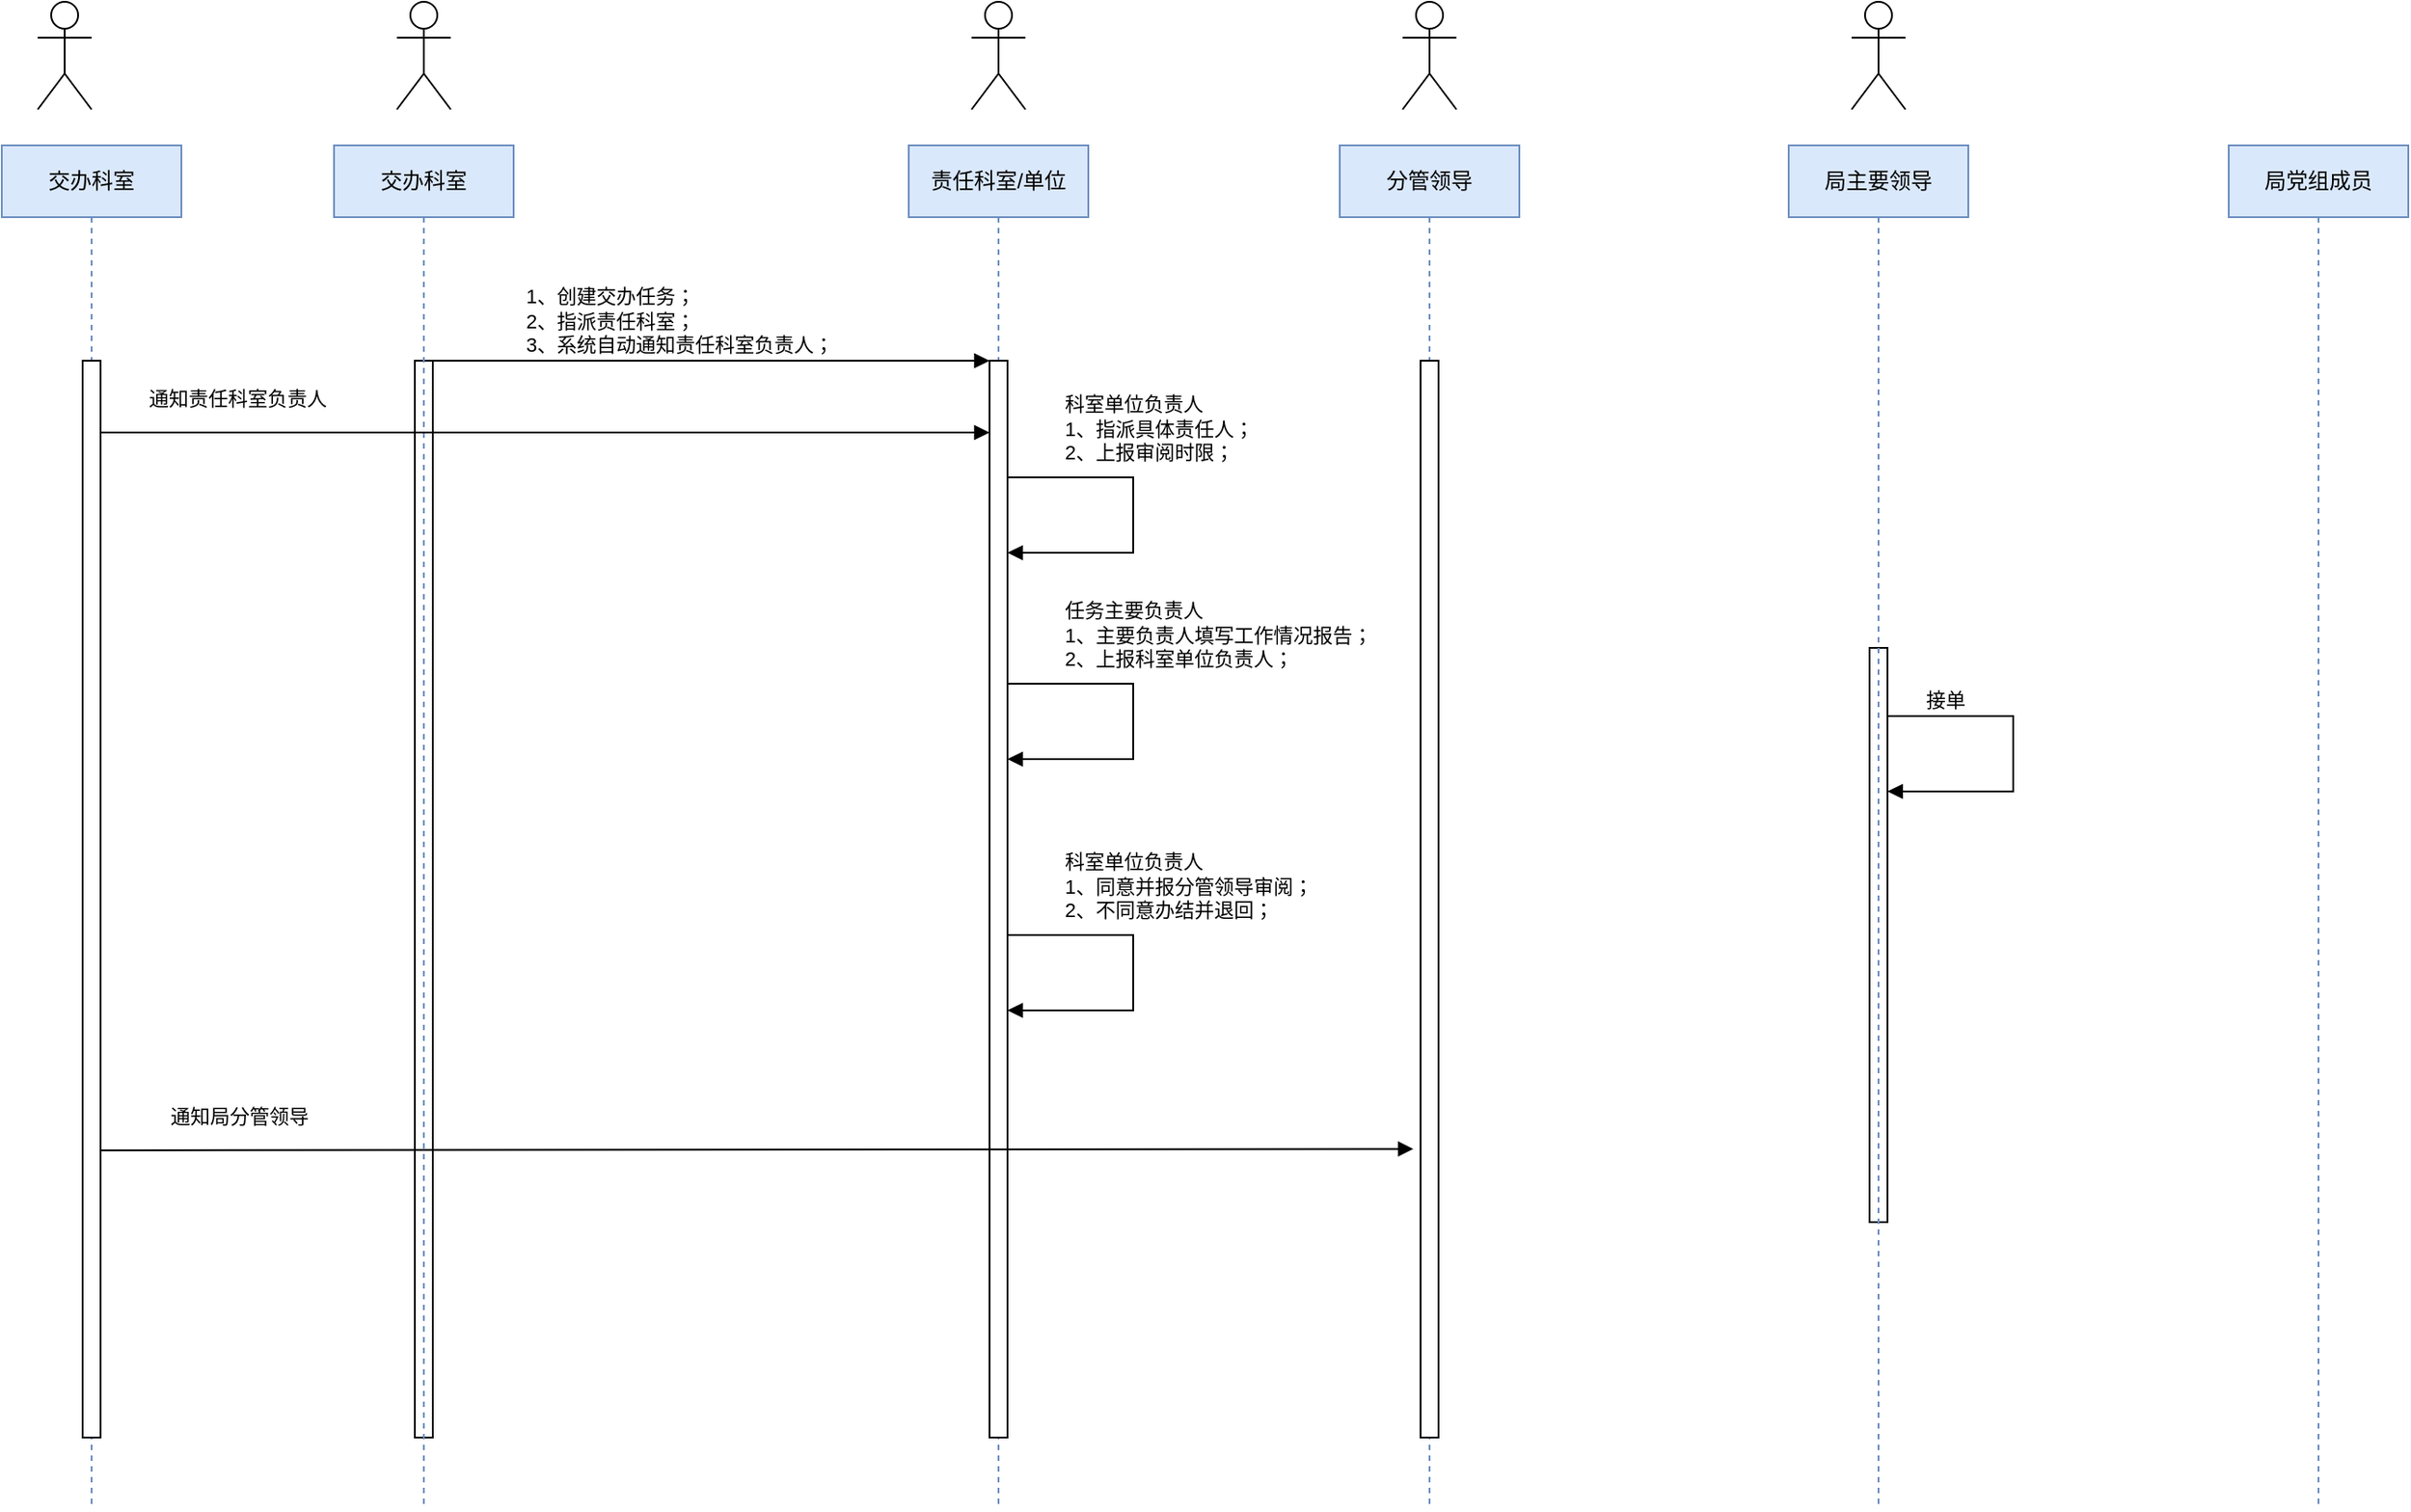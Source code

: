 <mxfile version="16.2.4" type="github">
  <diagram id="prtHgNgQTEPvFCAcTncT" name="Page-1">
    <mxGraphModel dx="2249" dy="794" grid="1" gridSize="10" guides="1" tooltips="1" connect="1" arrows="1" fold="1" page="1" pageScale="1" pageWidth="827" pageHeight="1169" math="0" shadow="0">
      <root>
        <mxCell id="0" />
        <mxCell id="1" parent="0" />
        <mxCell id="8me5k0RuEljqpgm1LnXD-55" value="&lt;span&gt;责任科室/单位&lt;/span&gt;" style="shape=umlLifeline;perimeter=lifelinePerimeter;whiteSpace=wrap;html=1;container=1;collapsible=0;recursiveResize=0;outlineConnect=0;fillColor=#dae8fc;strokeColor=#6c8ebf;" parent="1" vertex="1">
          <mxGeometry x="-15" y="400" width="100" height="760" as="geometry" />
        </mxCell>
        <mxCell id="8me5k0RuEljqpgm1LnXD-1" value="" style="shape=umlActor;verticalLabelPosition=bottom;verticalAlign=top;html=1;" parent="1" vertex="1">
          <mxGeometry x="20" y="320" width="30" height="60" as="geometry" />
        </mxCell>
        <mxCell id="8me5k0RuEljqpgm1LnXD-2" value="" style="shape=umlActor;verticalLabelPosition=bottom;verticalAlign=top;html=1;" parent="1" vertex="1">
          <mxGeometry x="260" y="320" width="30" height="60" as="geometry" />
        </mxCell>
        <mxCell id="8me5k0RuEljqpgm1LnXD-5" value="" style="shape=umlActor;verticalLabelPosition=bottom;verticalAlign=top;html=1;" parent="1" vertex="1">
          <mxGeometry x="-300" y="320" width="30" height="60" as="geometry" />
        </mxCell>
        <mxCell id="8me5k0RuEljqpgm1LnXD-6" value="" style="shape=umlActor;verticalLabelPosition=bottom;verticalAlign=top;html=1;" parent="1" vertex="1">
          <mxGeometry x="510" y="320" width="30" height="60" as="geometry" />
        </mxCell>
        <mxCell id="8me5k0RuEljqpgm1LnXD-11" value="" style="html=1;points=[];perimeter=orthogonalPerimeter;" parent="1" vertex="1">
          <mxGeometry x="-290" y="520" width="10" height="600" as="geometry" />
        </mxCell>
        <mxCell id="8me5k0RuEljqpgm1LnXD-14" value="" style="html=1;points=[];perimeter=orthogonalPerimeter;" parent="1" vertex="1">
          <mxGeometry x="30" y="520" width="10" height="600" as="geometry" />
        </mxCell>
        <mxCell id="8me5k0RuEljqpgm1LnXD-15" value="&lt;div&gt;1、创建交办任务；&lt;/div&gt;2、指派责任科室；&lt;br&gt;3、系统自动通知责任科室负责人；" style="html=1;verticalAlign=bottom;endArrow=block;entryX=0;entryY=0;rounded=0;align=left;" parent="1" source="8me5k0RuEljqpgm1LnXD-11" target="8me5k0RuEljqpgm1LnXD-14" edge="1">
          <mxGeometry x="-0.677" relative="1" as="geometry">
            <mxPoint x="-40" y="520" as="sourcePoint" />
            <mxPoint as="offset" />
          </mxGeometry>
        </mxCell>
        <mxCell id="8me5k0RuEljqpgm1LnXD-44" value="" style="html=1;points=[];perimeter=orthogonalPerimeter;" parent="1" vertex="1">
          <mxGeometry x="520" y="680" width="10" height="320" as="geometry" />
        </mxCell>
        <mxCell id="8me5k0RuEljqpgm1LnXD-48" value="接单" style="html=1;verticalAlign=bottom;endArrow=block;rounded=0;" parent="1" source="8me5k0RuEljqpgm1LnXD-44" target="8me5k0RuEljqpgm1LnXD-44" edge="1">
          <mxGeometry x="-0.652" width="80" relative="1" as="geometry">
            <mxPoint x="530" y="1140" as="sourcePoint" />
            <mxPoint x="520" y="1159.78" as="targetPoint" />
            <Array as="points">
              <mxPoint x="600" y="718" />
              <mxPoint x="600" y="760" />
            </Array>
            <mxPoint as="offset" />
          </mxGeometry>
        </mxCell>
        <mxCell id="8me5k0RuEljqpgm1LnXD-51" value="交办科室" style="shape=umlLifeline;perimeter=lifelinePerimeter;whiteSpace=wrap;html=1;container=1;collapsible=0;recursiveResize=0;outlineConnect=0;fillColor=#dae8fc;strokeColor=#6c8ebf;" parent="1" vertex="1">
          <mxGeometry x="-335" y="400" width="100" height="760" as="geometry" />
        </mxCell>
        <mxCell id="WrnpuX-ZasRi4O7_Z498-3" value="&lt;div&gt;&lt;/div&gt;通知责任科室负责人" style="html=1;verticalAlign=bottom;endArrow=block;rounded=0;align=left;" edge="1" parent="8me5k0RuEljqpgm1LnXD-51">
          <mxGeometry x="-0.899" y="10" relative="1" as="geometry">
            <mxPoint x="-130" y="160" as="sourcePoint" />
            <mxPoint as="offset" />
            <mxPoint x="365" y="160" as="targetPoint" />
          </mxGeometry>
        </mxCell>
        <mxCell id="8me5k0RuEljqpgm1LnXD-59" value="&lt;span&gt;分管领导&lt;/span&gt;" style="shape=umlLifeline;perimeter=lifelinePerimeter;whiteSpace=wrap;html=1;container=1;collapsible=0;recursiveResize=0;outlineConnect=0;fillColor=#dae8fc;strokeColor=#6c8ebf;" parent="1" vertex="1">
          <mxGeometry x="225" y="400" width="100" height="760" as="geometry" />
        </mxCell>
        <mxCell id="8me5k0RuEljqpgm1LnXD-29" value="" style="html=1;points=[];perimeter=orthogonalPerimeter;" parent="8me5k0RuEljqpgm1LnXD-59" vertex="1">
          <mxGeometry x="45" y="120" width="10" height="600" as="geometry" />
        </mxCell>
        <mxCell id="8me5k0RuEljqpgm1LnXD-60" value="局主要领导" style="shape=umlLifeline;perimeter=lifelinePerimeter;whiteSpace=wrap;html=1;container=1;collapsible=0;recursiveResize=0;outlineConnect=0;fillColor=#dae8fc;strokeColor=#6c8ebf;" parent="1" vertex="1">
          <mxGeometry x="475" y="400" width="100" height="760" as="geometry" />
        </mxCell>
        <mxCell id="-VlPYzEYmDWwcu4X4Bcw-1" value="局党组成员" style="shape=umlLifeline;perimeter=lifelinePerimeter;whiteSpace=wrap;html=1;container=1;collapsible=0;recursiveResize=0;outlineConnect=0;fillColor=#dae8fc;strokeColor=#6c8ebf;" parent="1" vertex="1">
          <mxGeometry x="720" y="400" width="100" height="760" as="geometry" />
        </mxCell>
        <mxCell id="-VlPYzEYmDWwcu4X4Bcw-3" value="科室单位负责人&lt;br&gt;1、指派具体责任人；&lt;br&gt;2、上报审阅时限；" style="html=1;verticalAlign=bottom;endArrow=block;rounded=0;align=left;" parent="1" edge="1">
          <mxGeometry x="-0.67" y="5" width="80" relative="1" as="geometry">
            <mxPoint x="40" y="585" as="sourcePoint" />
            <mxPoint x="40" y="627" as="targetPoint" />
            <Array as="points">
              <mxPoint x="110" y="585" />
              <mxPoint x="110" y="627" />
            </Array>
            <mxPoint as="offset" />
          </mxGeometry>
        </mxCell>
        <mxCell id="-VlPYzEYmDWwcu4X4Bcw-5" value="" style="shape=umlActor;verticalLabelPosition=bottom;verticalAlign=top;html=1;" parent="1" vertex="1">
          <mxGeometry x="-500" y="320" width="30" height="60" as="geometry" />
        </mxCell>
        <mxCell id="-VlPYzEYmDWwcu4X4Bcw-4" value="交办科室" style="shape=umlLifeline;perimeter=lifelinePerimeter;whiteSpace=wrap;html=1;container=1;collapsible=0;recursiveResize=0;outlineConnect=0;fillColor=#dae8fc;strokeColor=#6c8ebf;" parent="1" vertex="1">
          <mxGeometry x="-520" y="400" width="100" height="760" as="geometry" />
        </mxCell>
        <mxCell id="WrnpuX-ZasRi4O7_Z498-1" value="" style="html=1;points=[];perimeter=orthogonalPerimeter;" vertex="1" parent="-VlPYzEYmDWwcu4X4Bcw-4">
          <mxGeometry x="45" y="120" width="10" height="600" as="geometry" />
        </mxCell>
        <mxCell id="WrnpuX-ZasRi4O7_Z498-4" value="任务主要负责人&lt;br&gt;1、主要负责人填写工作情况报告；&lt;br&gt;2、上报科室单位负责人；" style="html=1;verticalAlign=bottom;endArrow=block;rounded=0;align=left;" edge="1" parent="1">
          <mxGeometry x="-0.67" y="5" width="80" relative="1" as="geometry">
            <mxPoint x="40" y="700" as="sourcePoint" />
            <mxPoint x="40" y="742" as="targetPoint" />
            <Array as="points">
              <mxPoint x="110" y="700" />
              <mxPoint x="110" y="742" />
            </Array>
            <mxPoint as="offset" />
          </mxGeometry>
        </mxCell>
        <mxCell id="WrnpuX-ZasRi4O7_Z498-5" value="科室单位负责人&lt;br&gt;1、同意并报分管领导审阅；&lt;br&gt;2、不同意办结并退回；" style="html=1;verticalAlign=bottom;endArrow=block;rounded=0;align=left;" edge="1" parent="1">
          <mxGeometry x="-0.67" y="5" width="80" relative="1" as="geometry">
            <mxPoint x="40" y="840" as="sourcePoint" />
            <mxPoint x="40" y="882" as="targetPoint" />
            <Array as="points">
              <mxPoint x="110" y="840" />
              <mxPoint x="110" y="882" />
            </Array>
            <mxPoint as="offset" />
          </mxGeometry>
        </mxCell>
        <mxCell id="WrnpuX-ZasRi4O7_Z498-6" value="&lt;div&gt;&lt;/div&gt;通知局分管领导" style="html=1;verticalAlign=bottom;endArrow=block;rounded=0;align=left;entryX=-0.4;entryY=0.732;entryDx=0;entryDy=0;entryPerimeter=0;" edge="1" parent="1" target="8me5k0RuEljqpgm1LnXD-29">
          <mxGeometry x="-0.899" y="10" relative="1" as="geometry">
            <mxPoint x="-465" y="960" as="sourcePoint" />
            <mxPoint as="offset" />
            <mxPoint x="30" y="960" as="targetPoint" />
          </mxGeometry>
        </mxCell>
      </root>
    </mxGraphModel>
  </diagram>
</mxfile>
